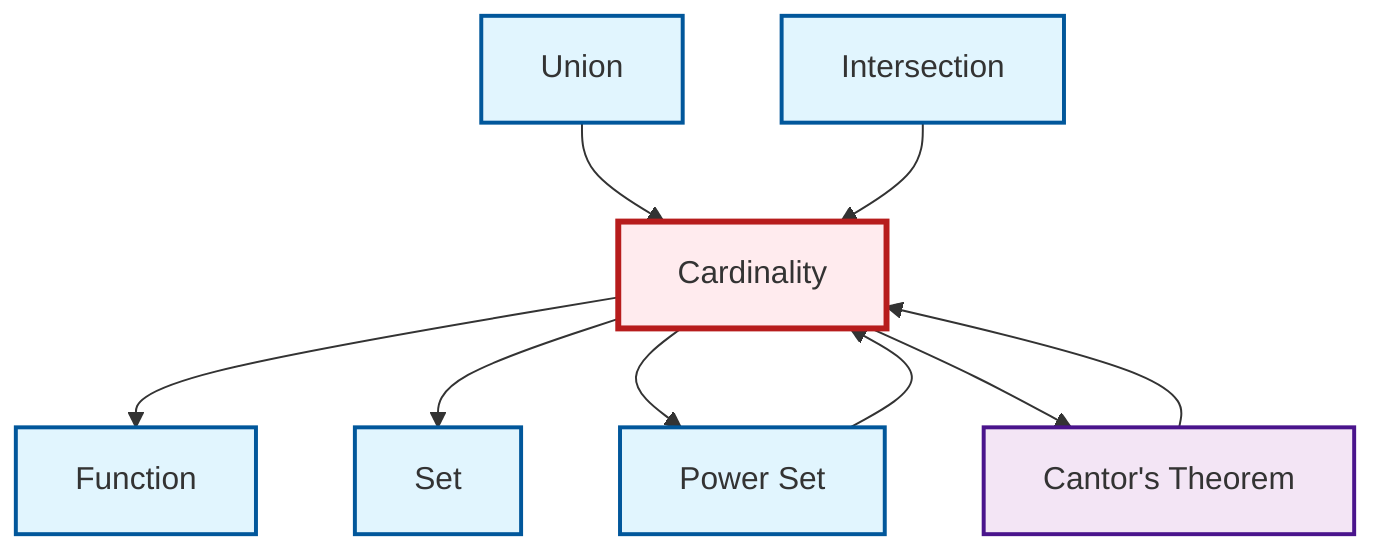 graph TD
    classDef definition fill:#e1f5fe,stroke:#01579b,stroke-width:2px
    classDef theorem fill:#f3e5f5,stroke:#4a148c,stroke-width:2px
    classDef axiom fill:#fff3e0,stroke:#e65100,stroke-width:2px
    classDef example fill:#e8f5e9,stroke:#1b5e20,stroke-width:2px
    classDef current fill:#ffebee,stroke:#b71c1c,stroke-width:3px
    def-union["Union"]:::definition
    def-function["Function"]:::definition
    def-power-set["Power Set"]:::definition
    def-cardinality["Cardinality"]:::definition
    thm-cantor["Cantor's Theorem"]:::theorem
    def-intersection["Intersection"]:::definition
    def-set["Set"]:::definition
    def-union --> def-cardinality
    def-cardinality --> def-function
    def-cardinality --> def-set
    def-power-set --> def-cardinality
    def-cardinality --> def-power-set
    def-intersection --> def-cardinality
    thm-cantor --> def-cardinality
    def-cardinality --> thm-cantor
    class def-cardinality current